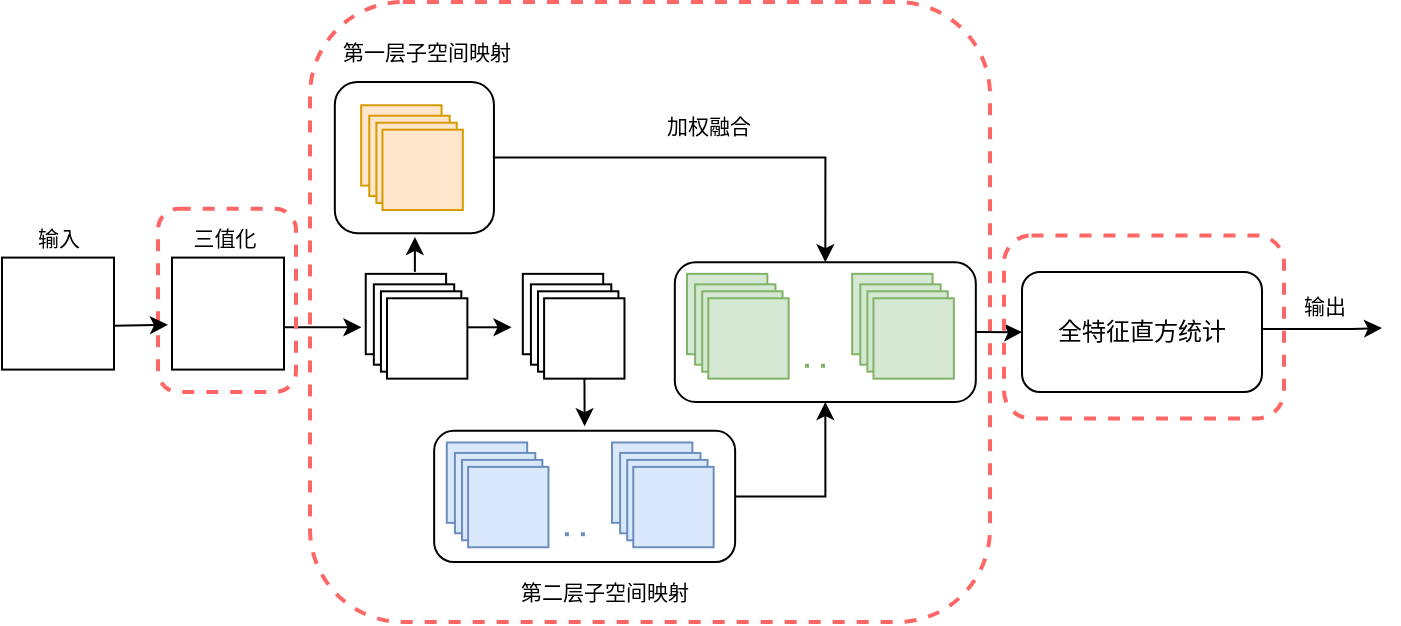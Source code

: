 <mxfile version="14.4.6" type="github">
  <diagram id="3raOUY3oFX_rAmNxmDs3" name="第 1 页">
    <mxGraphModel dx="813" dy="458" grid="1" gridSize="10" guides="1" tooltips="1" connect="1" arrows="1" fold="1" page="1" pageScale="1" pageWidth="827" pageHeight="1169" math="0" shadow="0">
      <root>
        <mxCell id="0" />
        <mxCell id="1" parent="0" />
        <mxCell id="29HYPzocDJOvQepny2lJ-206" value="" style="group" parent="1" vertex="1" connectable="0">
          <mxGeometry x="194" y="105" width="343" height="270" as="geometry" />
        </mxCell>
        <mxCell id="29HYPzocDJOvQepny2lJ-212" value="" style="rounded=1;whiteSpace=wrap;html=1;fillColor=none;dashed=1;strokeColor=#FF6666;strokeWidth=2;" parent="29HYPzocDJOvQepny2lJ-206" vertex="1">
          <mxGeometry y="-40" width="340" height="310" as="geometry" />
        </mxCell>
        <mxCell id="29HYPzocDJOvQepny2lJ-111" value="" style="rounded=1;whiteSpace=wrap;html=1;fillColor=none;" parent="29HYPzocDJOvQepny2lJ-206" vertex="1">
          <mxGeometry x="12.415" width="79.554" height="75.581" as="geometry" />
        </mxCell>
        <mxCell id="29HYPzocDJOvQepny2lJ-115" value="" style="whiteSpace=wrap;html=1;aspect=fixed;" parent="29HYPzocDJOvQepny2lJ-206" vertex="1">
          <mxGeometry x="27.869" y="95.93" width="40.183" height="40.183" as="geometry" />
        </mxCell>
        <mxCell id="29HYPzocDJOvQepny2lJ-116" value="" style="whiteSpace=wrap;html=1;aspect=fixed;" parent="29HYPzocDJOvQepny2lJ-206" vertex="1">
          <mxGeometry x="31.923" y="101.163" width="40.183" height="40.183" as="geometry" />
        </mxCell>
        <mxCell id="29HYPzocDJOvQepny2lJ-117" value="" style="whiteSpace=wrap;html=1;aspect=fixed;" parent="29HYPzocDJOvQepny2lJ-206" vertex="1">
          <mxGeometry x="35.47" y="104.651" width="40.183" height="40.183" as="geometry" />
        </mxCell>
        <mxCell id="29HYPzocDJOvQepny2lJ-118" value="" style="whiteSpace=wrap;html=1;aspect=fixed;" parent="29HYPzocDJOvQepny2lJ-206" vertex="1">
          <mxGeometry x="38.51" y="108.14" width="40.183" height="40.183" as="geometry" />
        </mxCell>
        <mxCell id="29HYPzocDJOvQepny2lJ-119" value="" style="endArrow=classic;html=1;" parent="29HYPzocDJOvQepny2lJ-206" edge="1">
          <mxGeometry x="-40.537" y="-1" width="36.194" height="39.062" as="geometry">
            <mxPoint x="52.445" y="94.93" as="sourcePoint" />
            <mxPoint x="52.445" y="77.488" as="targetPoint" />
          </mxGeometry>
        </mxCell>
        <mxCell id="29HYPzocDJOvQepny2lJ-120" value="" style="whiteSpace=wrap;html=1;aspect=fixed;" parent="29HYPzocDJOvQepny2lJ-206" vertex="1">
          <mxGeometry x="106.41" y="95.93" width="40.183" height="40.183" as="geometry" />
        </mxCell>
        <mxCell id="29HYPzocDJOvQepny2lJ-121" value="" style="whiteSpace=wrap;html=1;aspect=fixed;" parent="29HYPzocDJOvQepny2lJ-206" vertex="1">
          <mxGeometry x="110.464" y="101.163" width="40.183" height="40.183" as="geometry" />
        </mxCell>
        <mxCell id="29HYPzocDJOvQepny2lJ-122" value="" style="whiteSpace=wrap;html=1;aspect=fixed;" parent="29HYPzocDJOvQepny2lJ-206" vertex="1">
          <mxGeometry x="114.011" y="104.651" width="40.183" height="40.183" as="geometry" />
        </mxCell>
        <mxCell id="29HYPzocDJOvQepny2lJ-123" value="" style="whiteSpace=wrap;html=1;aspect=fixed;" parent="29HYPzocDJOvQepny2lJ-206" vertex="1">
          <mxGeometry x="117.051" y="108.14" width="40.183" height="40.183" as="geometry" />
        </mxCell>
        <mxCell id="29HYPzocDJOvQepny2lJ-124" value="" style="whiteSpace=wrap;html=1;aspect=fixed;fillColor=#ffe6cc;strokeColor=#d79b00;" parent="29HYPzocDJOvQepny2lJ-206" vertex="1">
          <mxGeometry x="25.589" y="11.628" width="40.183" height="40.183" as="geometry" />
        </mxCell>
        <mxCell id="29HYPzocDJOvQepny2lJ-125" value="" style="whiteSpace=wrap;html=1;aspect=fixed;fillColor=#ffe6cc;strokeColor=#d79b00;" parent="29HYPzocDJOvQepny2lJ-206" vertex="1">
          <mxGeometry x="29.643" y="16.86" width="40.183" height="40.183" as="geometry" />
        </mxCell>
        <mxCell id="29HYPzocDJOvQepny2lJ-126" value="" style="whiteSpace=wrap;html=1;aspect=fixed;fillColor=#ffe6cc;strokeColor=#d79b00;" parent="29HYPzocDJOvQepny2lJ-206" vertex="1">
          <mxGeometry x="33.19" y="20.349" width="40.183" height="40.183" as="geometry" />
        </mxCell>
        <mxCell id="29HYPzocDJOvQepny2lJ-127" value="" style="whiteSpace=wrap;html=1;aspect=fixed;fillColor=#ffe6cc;strokeColor=#d79b00;" parent="29HYPzocDJOvQepny2lJ-206" vertex="1">
          <mxGeometry x="36.23" y="23.837" width="40.183" height="40.183" as="geometry" />
        </mxCell>
        <mxCell id="29HYPzocDJOvQepny2lJ-128" value="" style="whiteSpace=wrap;html=1;aspect=fixed;fillColor=#dae8fc;strokeColor=#6c8ebf;" parent="29HYPzocDJOvQepny2lJ-206" vertex="1">
          <mxGeometry x="68.407" y="180.233" width="40.183" height="40.183" as="geometry" />
        </mxCell>
        <mxCell id="29HYPzocDJOvQepny2lJ-129" value="" style="whiteSpace=wrap;html=1;aspect=fixed;fillColor=#dae8fc;strokeColor=#6c8ebf;" parent="29HYPzocDJOvQepny2lJ-206" vertex="1">
          <mxGeometry x="72.46" y="185.465" width="40.183" height="40.183" as="geometry" />
        </mxCell>
        <mxCell id="29HYPzocDJOvQepny2lJ-130" value="" style="whiteSpace=wrap;html=1;aspect=fixed;fillColor=#dae8fc;strokeColor=#6c8ebf;" parent="29HYPzocDJOvQepny2lJ-206" vertex="1">
          <mxGeometry x="76.007" y="188.953" width="40.183" height="40.183" as="geometry" />
        </mxCell>
        <mxCell id="29HYPzocDJOvQepny2lJ-131" value="" style="whiteSpace=wrap;html=1;aspect=fixed;fillColor=#dae8fc;strokeColor=#6c8ebf;" parent="29HYPzocDJOvQepny2lJ-206" vertex="1">
          <mxGeometry x="79.048" y="192.442" width="40.183" height="40.183" as="geometry" />
        </mxCell>
        <mxCell id="29HYPzocDJOvQepny2lJ-132" value="" style="whiteSpace=wrap;html=1;aspect=fixed;fillColor=#dae8fc;strokeColor=#6c8ebf;" parent="29HYPzocDJOvQepny2lJ-206" vertex="1">
          <mxGeometry x="151.001" y="180.233" width="40.183" height="40.183" as="geometry" />
        </mxCell>
        <mxCell id="29HYPzocDJOvQepny2lJ-133" value="" style="whiteSpace=wrap;html=1;aspect=fixed;fillColor=#dae8fc;strokeColor=#6c8ebf;" parent="29HYPzocDJOvQepny2lJ-206" vertex="1">
          <mxGeometry x="155.055" y="185.465" width="40.183" height="40.183" as="geometry" />
        </mxCell>
        <mxCell id="29HYPzocDJOvQepny2lJ-134" value="" style="whiteSpace=wrap;html=1;aspect=fixed;fillColor=#dae8fc;strokeColor=#6c8ebf;" parent="29HYPzocDJOvQepny2lJ-206" vertex="1">
          <mxGeometry x="158.602" y="188.953" width="40.183" height="40.183" as="geometry" />
        </mxCell>
        <mxCell id="29HYPzocDJOvQepny2lJ-135" value="" style="whiteSpace=wrap;html=1;aspect=fixed;fillColor=#dae8fc;strokeColor=#6c8ebf;" parent="29HYPzocDJOvQepny2lJ-206" vertex="1">
          <mxGeometry x="161.642" y="192.442" width="40.183" height="40.183" as="geometry" />
        </mxCell>
        <mxCell id="29HYPzocDJOvQepny2lJ-136" value="" style="endArrow=classic;html=1;" parent="29HYPzocDJOvQepny2lJ-206" edge="1" source="29HYPzocDJOvQepny2lJ-123">
          <mxGeometry x="-40.537" width="36.194" height="39.062" as="geometry">
            <mxPoint x="137.32" y="154.651" as="sourcePoint" />
            <mxPoint x="137.32" y="172.093" as="targetPoint" />
          </mxGeometry>
        </mxCell>
        <mxCell id="29HYPzocDJOvQepny2lJ-137" value="" style="endArrow=none;dashed=1;html=1;dashPattern=1 3;strokeWidth=2;fillColor=#dae8fc;strokeColor=#6c8ebf;" parent="29HYPzocDJOvQepny2lJ-206" edge="1">
          <mxGeometry x="-40.537" width="36.194" height="39.062" as="geometry">
            <mxPoint x="127.439" y="226.163" as="sourcePoint" />
            <mxPoint x="141.12" y="226.163" as="targetPoint" />
          </mxGeometry>
        </mxCell>
        <mxCell id="29HYPzocDJOvQepny2lJ-138" value="" style="rounded=1;whiteSpace=wrap;html=1;fillColor=none;" parent="29HYPzocDJOvQepny2lJ-206" vertex="1">
          <mxGeometry x="62.073" y="174.42" width="150.496" height="65.58" as="geometry" />
        </mxCell>
        <mxCell id="29HYPzocDJOvQepny2lJ-139" value="" style="whiteSpace=wrap;html=1;aspect=fixed;fillColor=#d5e8d4;strokeColor=#82b366;" parent="29HYPzocDJOvQepny2lJ-206" vertex="1">
          <mxGeometry x="188.498" y="95.93" width="40.183" height="40.183" as="geometry" />
        </mxCell>
        <mxCell id="29HYPzocDJOvQepny2lJ-140" value="" style="whiteSpace=wrap;html=1;aspect=fixed;fillColor=#d5e8d4;strokeColor=#82b366;" parent="29HYPzocDJOvQepny2lJ-206" vertex="1">
          <mxGeometry x="192.552" y="101.163" width="40.183" height="40.183" as="geometry" />
        </mxCell>
        <mxCell id="29HYPzocDJOvQepny2lJ-141" value="" style="whiteSpace=wrap;html=1;aspect=fixed;fillColor=#d5e8d4;strokeColor=#82b366;" parent="29HYPzocDJOvQepny2lJ-206" vertex="1">
          <mxGeometry x="196.099" y="104.651" width="40.183" height="40.183" as="geometry" />
        </mxCell>
        <mxCell id="29HYPzocDJOvQepny2lJ-142" value="" style="whiteSpace=wrap;html=1;aspect=fixed;fillColor=#d5e8d4;strokeColor=#82b366;" parent="29HYPzocDJOvQepny2lJ-206" vertex="1">
          <mxGeometry x="199.139" y="108.14" width="40.183" height="40.183" as="geometry" />
        </mxCell>
        <mxCell id="29HYPzocDJOvQepny2lJ-143" value="" style="whiteSpace=wrap;html=1;aspect=fixed;fillColor=#d5e8d4;strokeColor=#82b366;" parent="29HYPzocDJOvQepny2lJ-206" vertex="1">
          <mxGeometry x="271.093" y="95.93" width="40.183" height="40.183" as="geometry" />
        </mxCell>
        <mxCell id="29HYPzocDJOvQepny2lJ-144" value="" style="whiteSpace=wrap;html=1;aspect=fixed;fillColor=#d5e8d4;strokeColor=#82b366;" parent="29HYPzocDJOvQepny2lJ-206" vertex="1">
          <mxGeometry x="275.146" y="101.163" width="40.183" height="40.183" as="geometry" />
        </mxCell>
        <mxCell id="29HYPzocDJOvQepny2lJ-145" value="" style="whiteSpace=wrap;html=1;aspect=fixed;fillColor=#d5e8d4;strokeColor=#82b366;" parent="29HYPzocDJOvQepny2lJ-206" vertex="1">
          <mxGeometry x="278.693" y="104.651" width="40.183" height="40.183" as="geometry" />
        </mxCell>
        <mxCell id="29HYPzocDJOvQepny2lJ-146" value="" style="whiteSpace=wrap;html=1;aspect=fixed;fillColor=#d5e8d4;strokeColor=#82b366;" parent="29HYPzocDJOvQepny2lJ-206" vertex="1">
          <mxGeometry x="281.734" y="108.14" width="40.183" height="40.183" as="geometry" />
        </mxCell>
        <mxCell id="29HYPzocDJOvQepny2lJ-147" value="" style="endArrow=none;dashed=1;html=1;dashPattern=1 3;strokeWidth=2;fillColor=#d5e8d4;strokeColor=#82b366;" parent="29HYPzocDJOvQepny2lJ-206" edge="1">
          <mxGeometry x="-40.537" width="36.194" height="39.062" as="geometry">
            <mxPoint x="247.53" y="141.86" as="sourcePoint" />
            <mxPoint x="261.212" y="141.86" as="targetPoint" />
          </mxGeometry>
        </mxCell>
        <mxCell id="29HYPzocDJOvQepny2lJ-149" value="" style="rounded=1;whiteSpace=wrap;html=1;fillColor=none;" parent="29HYPzocDJOvQepny2lJ-206" vertex="1">
          <mxGeometry x="182.415" y="90.12" width="150.496" height="69.88" as="geometry" />
        </mxCell>
        <mxCell id="29HYPzocDJOvQepny2lJ-150" style="edgeStyle=orthogonalEdgeStyle;rounded=0;orthogonalLoop=1;jettySize=auto;html=1;exitX=1;exitY=0.5;exitDx=0;exitDy=0;entryX=0.5;entryY=0;entryDx=0;entryDy=0;" parent="29HYPzocDJOvQepny2lJ-206" source="29HYPzocDJOvQepny2lJ-111" target="29HYPzocDJOvQepny2lJ-149" edge="1">
          <mxGeometry x="-40.537" as="geometry" />
        </mxCell>
        <mxCell id="29HYPzocDJOvQepny2lJ-151" style="edgeStyle=orthogonalEdgeStyle;rounded=0;orthogonalLoop=1;jettySize=auto;html=1;exitX=1;exitY=0.5;exitDx=0;exitDy=0;entryX=0.5;entryY=1;entryDx=0;entryDy=0;" parent="29HYPzocDJOvQepny2lJ-206" source="29HYPzocDJOvQepny2lJ-138" target="29HYPzocDJOvQepny2lJ-149" edge="1">
          <mxGeometry x="-40.537" as="geometry" />
        </mxCell>
        <mxCell id="29HYPzocDJOvQepny2lJ-152" value="" style="endArrow=classic;html=1;exitX=0.862;exitY=0.647;exitDx=0;exitDy=0;exitPerimeter=0;" parent="29HYPzocDJOvQepny2lJ-206" edge="1">
          <mxGeometry x="-36.537" width="36.194" height="39.062" as="geometry">
            <mxPoint x="-13.04" y="122.672" as="sourcePoint" />
            <mxPoint x="25.716" y="122.648" as="targetPoint" />
          </mxGeometry>
        </mxCell>
        <mxCell id="29HYPzocDJOvQepny2lJ-153" value="" style="endArrow=classic;html=1;" parent="29HYPzocDJOvQepny2lJ-206" edge="1">
          <mxGeometry x="-40.537" width="36.194" height="39.062" as="geometry">
            <mxPoint x="79.048" y="122.648" as="sourcePoint" />
            <mxPoint x="100.764" y="122.648" as="targetPoint" />
          </mxGeometry>
        </mxCell>
        <mxCell id="29HYPzocDJOvQepny2lJ-154" value="加权融合" style="text;html=1;align=center;verticalAlign=middle;resizable=0;points=[];autosize=1;fontSize=10.5;" parent="29HYPzocDJOvQepny2lJ-206" vertex="1">
          <mxGeometry x="168.504" y="11.63" width="60" height="20" as="geometry" />
        </mxCell>
        <mxCell id="29HYPzocDJOvQepny2lJ-113" value="第二层子空间映射" style="text;html=1;align=center;verticalAlign=middle;resizable=0;points=[];autosize=1;fontSize=10.5;" parent="29HYPzocDJOvQepny2lJ-206" vertex="1">
          <mxGeometry x="91.964" y="245" width="110" height="20" as="geometry" />
        </mxCell>
        <mxCell id="29HYPzocDJOvQepny2lJ-210" value="" style="rounded=1;whiteSpace=wrap;html=1;fillColor=none;dashed=1;strokeColor=#FF6666;strokeWidth=2;" parent="1" vertex="1">
          <mxGeometry x="118" y="168.42" width="69" height="91.58" as="geometry" />
        </mxCell>
        <mxCell id="29HYPzocDJOvQepny2lJ-112" value="第一层子空间映射" style="text;html=1;align=center;verticalAlign=middle;resizable=0;points=[];autosize=1;fontSize=10.5;" parent="1" vertex="1">
          <mxGeometry x="197" y="80" width="110" height="20" as="geometry" />
        </mxCell>
        <mxCell id="29HYPzocDJOvQepny2lJ-114" value="" style="whiteSpace=wrap;html=1;aspect=fixed;" parent="1" vertex="1">
          <mxGeometry x="125" y="192.793" width="56" height="56" as="geometry" />
        </mxCell>
        <mxCell id="29HYPzocDJOvQepny2lJ-155" value="三值化" style="text;html=1;align=center;verticalAlign=middle;resizable=0;points=[];autosize=1;fontSize=10.5;" parent="1" vertex="1">
          <mxGeometry x="126" y="172.79" width="50" height="20" as="geometry" />
        </mxCell>
        <mxCell id="29HYPzocDJOvQepny2lJ-156" value="输出" style="text;html=1;align=center;verticalAlign=middle;resizable=0;points=[];autosize=1;fontSize=10.5;" parent="1" vertex="1">
          <mxGeometry x="681" y="207.21" width="40" height="20" as="geometry" />
        </mxCell>
        <mxCell id="29HYPzocDJOvQepny2lJ-157" value="" style="whiteSpace=wrap;html=1;aspect=fixed;" parent="1" vertex="1">
          <mxGeometry x="40" y="192.793" width="56" height="56" as="geometry" />
        </mxCell>
        <mxCell id="29HYPzocDJOvQepny2lJ-158" value="输入" style="text;html=1;align=center;verticalAlign=middle;resizable=0;points=[];autosize=1;fontSize=10.5;" parent="1" vertex="1">
          <mxGeometry x="48" y="172.79" width="40" height="20" as="geometry" />
        </mxCell>
        <mxCell id="29HYPzocDJOvQepny2lJ-160" value="" style="endArrow=classic;html=1;exitX=0.997;exitY=0.609;exitDx=0;exitDy=0;exitPerimeter=0;" parent="1" edge="1" source="29HYPzocDJOvQepny2lJ-157">
          <mxGeometry x="37" y="69.43" width="50" height="50" as="geometry">
            <mxPoint x="100" y="226" as="sourcePoint" />
            <mxPoint x="123" y="226.42" as="targetPoint" />
          </mxGeometry>
        </mxCell>
        <mxCell id="29HYPzocDJOvQepny2lJ-161" value="全特征直方统计" style="rounded=1;whiteSpace=wrap;html=1;" parent="1" vertex="1">
          <mxGeometry x="550" y="200" width="120" height="60" as="geometry" />
        </mxCell>
        <mxCell id="29HYPzocDJOvQepny2lJ-208" style="edgeStyle=orthogonalEdgeStyle;rounded=0;orthogonalLoop=1;jettySize=auto;html=1;exitX=1;exitY=0.5;exitDx=0;exitDy=0;" parent="1" source="29HYPzocDJOvQepny2lJ-149" target="29HYPzocDJOvQepny2lJ-161" edge="1">
          <mxGeometry x="134" y="70" as="geometry">
            <mxPoint x="694" y="233.721" as="targetPoint" />
            <mxPoint x="527" y="230.06" as="sourcePoint" />
          </mxGeometry>
        </mxCell>
        <mxCell id="29HYPzocDJOvQepny2lJ-209" style="edgeStyle=orthogonalEdgeStyle;rounded=0;orthogonalLoop=1;jettySize=auto;html=1;exitX=1;exitY=0.5;exitDx=0;exitDy=0;" parent="1" edge="1">
          <mxGeometry x="277" y="68.42" as="geometry">
            <mxPoint x="730" y="228" as="targetPoint" />
            <mxPoint x="670" y="228.48" as="sourcePoint" />
            <Array as="points">
              <mxPoint x="715" y="229" />
              <mxPoint x="760" y="228" />
            </Array>
          </mxGeometry>
        </mxCell>
        <mxCell id="29HYPzocDJOvQepny2lJ-211" value="" style="rounded=1;whiteSpace=wrap;html=1;fillColor=none;dashed=1;strokeColor=#FF6666;strokeWidth=2;" parent="1" vertex="1">
          <mxGeometry x="541" y="181.69" width="140" height="91.58" as="geometry" />
        </mxCell>
      </root>
    </mxGraphModel>
  </diagram>
</mxfile>
